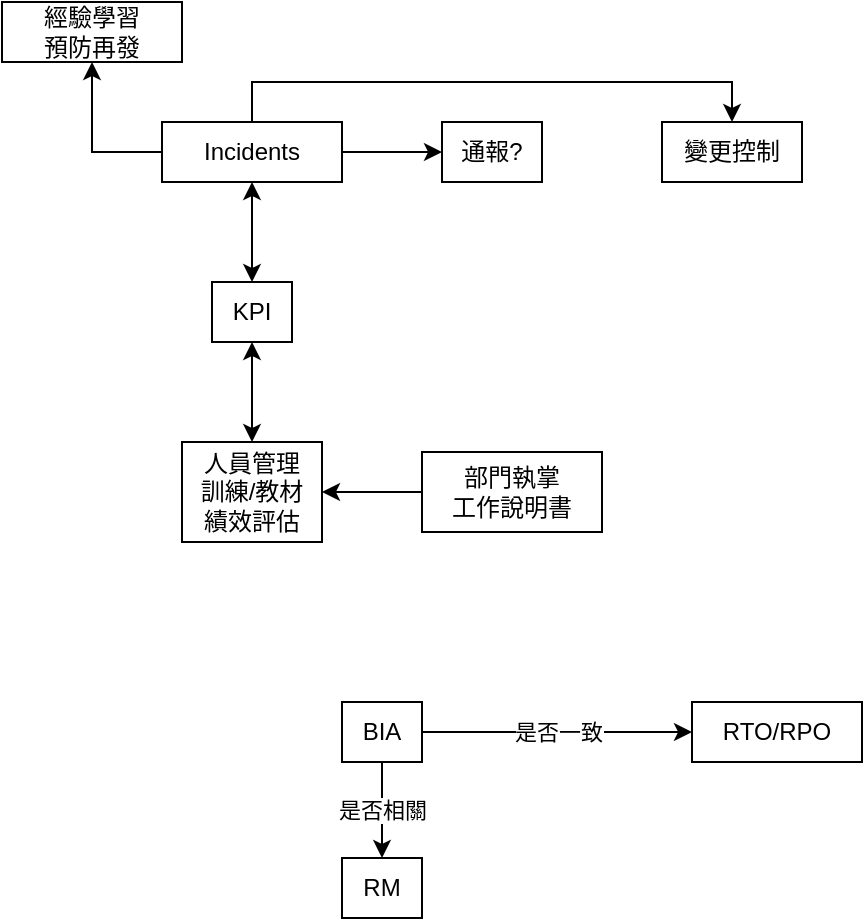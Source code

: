 <mxfile version="14.4.2" type="github">
  <diagram name="Page-1" id="9c096ad6-e400-ecc8-3e38-643d2caac077">
    <mxGraphModel dx="1102" dy="526" grid="1" gridSize="10" guides="1" tooltips="1" connect="1" arrows="1" fold="1" page="1" pageScale="1.5" pageWidth="1169" pageHeight="826" background="#ffffff" math="0" shadow="0">
      <root>
        <mxCell id="0" style=";html=1;" />
        <mxCell id="1" style=";html=1;" parent="0" />
        <mxCell id="yAERJWaVl_2Lz2_hRMwl-6" style="edgeStyle=orthogonalEdgeStyle;rounded=0;orthogonalLoop=1;jettySize=auto;html=1;entryX=0.5;entryY=1;entryDx=0;entryDy=0;" edge="1" parent="1" source="yAERJWaVl_2Lz2_hRMwl-3" target="yAERJWaVl_2Lz2_hRMwl-5">
          <mxGeometry relative="1" as="geometry">
            <Array as="points">
              <mxPoint x="65" y="105" />
            </Array>
          </mxGeometry>
        </mxCell>
        <mxCell id="yAERJWaVl_2Lz2_hRMwl-8" style="edgeStyle=orthogonalEdgeStyle;rounded=0;orthogonalLoop=1;jettySize=auto;html=1;entryX=0;entryY=0.5;entryDx=0;entryDy=0;" edge="1" parent="1" source="yAERJWaVl_2Lz2_hRMwl-3" target="yAERJWaVl_2Lz2_hRMwl-7">
          <mxGeometry relative="1" as="geometry" />
        </mxCell>
        <mxCell id="yAERJWaVl_2Lz2_hRMwl-12" style="edgeStyle=orthogonalEdgeStyle;rounded=0;orthogonalLoop=1;jettySize=auto;html=1;entryX=0.5;entryY=0;entryDx=0;entryDy=0;startArrow=classic;startFill=1;" edge="1" parent="1" source="yAERJWaVl_2Lz2_hRMwl-3" target="yAERJWaVl_2Lz2_hRMwl-9">
          <mxGeometry relative="1" as="geometry" />
        </mxCell>
        <mxCell id="yAERJWaVl_2Lz2_hRMwl-17" style="edgeStyle=orthogonalEdgeStyle;rounded=0;orthogonalLoop=1;jettySize=auto;html=1;entryX=0.5;entryY=0;entryDx=0;entryDy=0;startArrow=none;startFill=0;" edge="1" parent="1" source="yAERJWaVl_2Lz2_hRMwl-3" target="yAERJWaVl_2Lz2_hRMwl-15">
          <mxGeometry relative="1" as="geometry">
            <Array as="points">
              <mxPoint x="145" y="70" />
              <mxPoint x="385" y="70" />
            </Array>
          </mxGeometry>
        </mxCell>
        <mxCell id="yAERJWaVl_2Lz2_hRMwl-3" value="Incidents" style="rounded=0;whiteSpace=wrap;html=1;" vertex="1" parent="1">
          <mxGeometry x="100" y="90" width="90" height="30" as="geometry" />
        </mxCell>
        <mxCell id="yAERJWaVl_2Lz2_hRMwl-5" value="經驗學習&lt;br&gt;預防再發" style="rounded=0;whiteSpace=wrap;html=1;" vertex="1" parent="1">
          <mxGeometry x="20" y="30" width="90" height="30" as="geometry" />
        </mxCell>
        <mxCell id="yAERJWaVl_2Lz2_hRMwl-7" value="通報?" style="rounded=0;whiteSpace=wrap;html=1;" vertex="1" parent="1">
          <mxGeometry x="240" y="90" width="50" height="30" as="geometry" />
        </mxCell>
        <mxCell id="yAERJWaVl_2Lz2_hRMwl-11" style="edgeStyle=orthogonalEdgeStyle;rounded=0;orthogonalLoop=1;jettySize=auto;html=1;entryX=0.5;entryY=0;entryDx=0;entryDy=0;startArrow=classic;startFill=1;" edge="1" parent="1" source="yAERJWaVl_2Lz2_hRMwl-9" target="yAERJWaVl_2Lz2_hRMwl-10">
          <mxGeometry relative="1" as="geometry" />
        </mxCell>
        <mxCell id="yAERJWaVl_2Lz2_hRMwl-9" value="KPI" style="rounded=0;whiteSpace=wrap;html=1;" vertex="1" parent="1">
          <mxGeometry x="125" y="170" width="40" height="30" as="geometry" />
        </mxCell>
        <mxCell id="yAERJWaVl_2Lz2_hRMwl-10" value="人員管理&lt;br&gt;訓練/教材&lt;br&gt;績效評估" style="rounded=0;whiteSpace=wrap;html=1;" vertex="1" parent="1">
          <mxGeometry x="110" y="250" width="70" height="50" as="geometry" />
        </mxCell>
        <mxCell id="yAERJWaVl_2Lz2_hRMwl-14" value="" style="edgeStyle=orthogonalEdgeStyle;rounded=0;orthogonalLoop=1;jettySize=auto;html=1;startArrow=none;startFill=0;" edge="1" parent="1" source="yAERJWaVl_2Lz2_hRMwl-13" target="yAERJWaVl_2Lz2_hRMwl-10">
          <mxGeometry relative="1" as="geometry" />
        </mxCell>
        <mxCell id="yAERJWaVl_2Lz2_hRMwl-13" value="部門執掌&lt;br&gt;工作說明書" style="rounded=0;whiteSpace=wrap;html=1;" vertex="1" parent="1">
          <mxGeometry x="230" y="255" width="90" height="40" as="geometry" />
        </mxCell>
        <mxCell id="yAERJWaVl_2Lz2_hRMwl-15" value="變更控制" style="rounded=0;whiteSpace=wrap;html=1;" vertex="1" parent="1">
          <mxGeometry x="350" y="90" width="70" height="30" as="geometry" />
        </mxCell>
        <mxCell id="yAERJWaVl_2Lz2_hRMwl-20" value="是否相關" style="edgeStyle=orthogonalEdgeStyle;rounded=0;orthogonalLoop=1;jettySize=auto;html=1;startArrow=none;startFill=0;" edge="1" parent="1" source="yAERJWaVl_2Lz2_hRMwl-18" target="yAERJWaVl_2Lz2_hRMwl-19">
          <mxGeometry relative="1" as="geometry" />
        </mxCell>
        <mxCell id="yAERJWaVl_2Lz2_hRMwl-22" value="是否一致" style="edgeStyle=orthogonalEdgeStyle;rounded=0;orthogonalLoop=1;jettySize=auto;html=1;entryX=0;entryY=0.5;entryDx=0;entryDy=0;startArrow=none;startFill=0;" edge="1" parent="1" source="yAERJWaVl_2Lz2_hRMwl-18" target="yAERJWaVl_2Lz2_hRMwl-21">
          <mxGeometry relative="1" as="geometry" />
        </mxCell>
        <mxCell id="yAERJWaVl_2Lz2_hRMwl-18" value="BIA" style="rounded=0;whiteSpace=wrap;html=1;" vertex="1" parent="1">
          <mxGeometry x="190" y="380" width="40" height="30" as="geometry" />
        </mxCell>
        <mxCell id="yAERJWaVl_2Lz2_hRMwl-19" value="RM" style="rounded=0;whiteSpace=wrap;html=1;" vertex="1" parent="1">
          <mxGeometry x="190" y="458" width="40" height="30" as="geometry" />
        </mxCell>
        <mxCell id="yAERJWaVl_2Lz2_hRMwl-21" value="RTO/RPO" style="rounded=0;whiteSpace=wrap;html=1;" vertex="1" parent="1">
          <mxGeometry x="365" y="380" width="85" height="30" as="geometry" />
        </mxCell>
      </root>
    </mxGraphModel>
  </diagram>
</mxfile>
